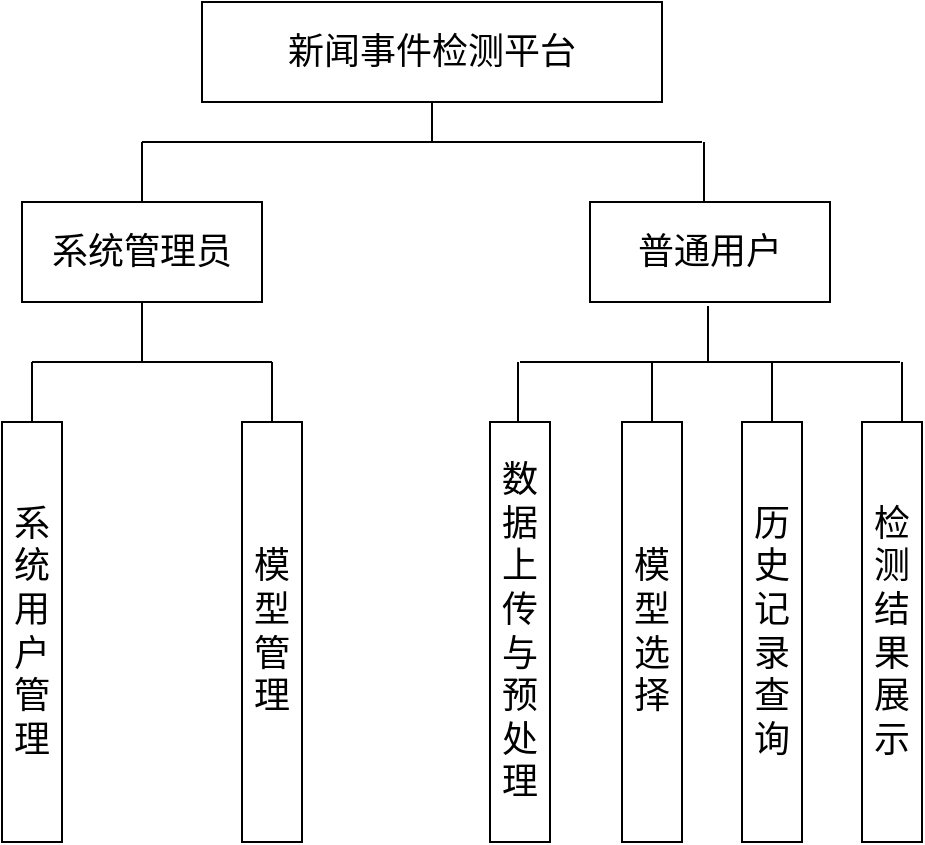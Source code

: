 <mxfile version="15.3.3" type="github">
  <diagram id="tpYhC50Rs1t27i374KJp" name="Page-1">
    <mxGraphModel dx="782" dy="706" grid="1" gridSize="10" guides="1" tooltips="1" connect="1" arrows="1" fold="1" page="1" pageScale="1" pageWidth="827" pageHeight="1169" math="0" shadow="0">
      <root>
        <mxCell id="0" />
        <mxCell id="1" parent="0" />
        <mxCell id="NJQO8ducK9PdJGZxYN6i-1" value="&lt;font style=&quot;font-size: 18px&quot;&gt;新闻事件检测平台&lt;/font&gt;" style="rounded=0;whiteSpace=wrap;html=1;align=center;" parent="1" vertex="1">
          <mxGeometry x="240" y="110" width="230" height="50" as="geometry" />
        </mxCell>
        <mxCell id="NJQO8ducK9PdJGZxYN6i-2" value="&lt;font style=&quot;font-size: 18px&quot;&gt;系统管理员&lt;/font&gt;" style="rounded=0;whiteSpace=wrap;html=1;" parent="1" vertex="1">
          <mxGeometry x="150" y="210" width="120" height="50" as="geometry" />
        </mxCell>
        <mxCell id="NJQO8ducK9PdJGZxYN6i-3" value="&lt;font style=&quot;font-size: 18px&quot;&gt;普通用户&lt;/font&gt;" style="rounded=0;whiteSpace=wrap;html=1;" parent="1" vertex="1">
          <mxGeometry x="434" y="210" width="120" height="50" as="geometry" />
        </mxCell>
        <mxCell id="NJQO8ducK9PdJGZxYN6i-14" value="&lt;font style=&quot;font-size: 18px&quot;&gt;数据上传与预处理&lt;/font&gt;" style="rounded=0;whiteSpace=wrap;html=1;" parent="1" vertex="1">
          <mxGeometry x="384" y="320" width="30" height="210" as="geometry" />
        </mxCell>
        <mxCell id="NJQO8ducK9PdJGZxYN6i-16" value="&lt;font style=&quot;font-size: 18px&quot;&gt;模型选择&lt;/font&gt;" style="rounded=0;whiteSpace=wrap;html=1;" parent="1" vertex="1">
          <mxGeometry x="450" y="320" width="30" height="210" as="geometry" />
        </mxCell>
        <mxCell id="NJQO8ducK9PdJGZxYN6i-17" value="&lt;font style=&quot;font-size: 18px&quot;&gt;历史记录查询&lt;/font&gt;" style="rounded=0;whiteSpace=wrap;html=1;" parent="1" vertex="1">
          <mxGeometry x="510" y="320" width="30" height="210" as="geometry" />
        </mxCell>
        <mxCell id="NJQO8ducK9PdJGZxYN6i-18" value="&lt;font style=&quot;font-size: 18px&quot;&gt;检测结果展示&lt;/font&gt;" style="rounded=0;whiteSpace=wrap;html=1;" parent="1" vertex="1">
          <mxGeometry x="570" y="320" width="30" height="210" as="geometry" />
        </mxCell>
        <mxCell id="NJQO8ducK9PdJGZxYN6i-19" value="&lt;span style=&quot;font-size: 18px&quot;&gt;系统用户管理&lt;/span&gt;" style="rounded=0;whiteSpace=wrap;html=1;" parent="1" vertex="1">
          <mxGeometry x="140" y="320" width="30" height="210" as="geometry" />
        </mxCell>
        <mxCell id="NJQO8ducK9PdJGZxYN6i-20" value="&lt;span style=&quot;font-size: 18px&quot;&gt;模型管理&lt;/span&gt;" style="rounded=0;whiteSpace=wrap;html=1;" parent="1" vertex="1">
          <mxGeometry x="260" y="320" width="30" height="210" as="geometry" />
        </mxCell>
        <mxCell id="Gq1Qds98h3wEvKYWelPa-1" value="" style="endArrow=none;html=1;startSize=14;endSize=14;sourcePerimeterSpacing=8;targetPerimeterSpacing=8;" edge="1" parent="1">
          <mxGeometry width="50" height="50" relative="1" as="geometry">
            <mxPoint x="210" y="180" as="sourcePoint" />
            <mxPoint x="490" y="180" as="targetPoint" />
          </mxGeometry>
        </mxCell>
        <mxCell id="Gq1Qds98h3wEvKYWelPa-2" value="" style="endArrow=none;html=1;startSize=14;endSize=14;sourcePerimeterSpacing=8;targetPerimeterSpacing=8;exitX=0.5;exitY=0;exitDx=0;exitDy=0;" edge="1" parent="1" source="NJQO8ducK9PdJGZxYN6i-2">
          <mxGeometry width="50" height="50" relative="1" as="geometry">
            <mxPoint x="380" y="410" as="sourcePoint" />
            <mxPoint x="210" y="180" as="targetPoint" />
          </mxGeometry>
        </mxCell>
        <mxCell id="Gq1Qds98h3wEvKYWelPa-3" value="" style="endArrow=none;html=1;startSize=14;endSize=14;sourcePerimeterSpacing=8;targetPerimeterSpacing=8;exitX=0.5;exitY=0;exitDx=0;exitDy=0;" edge="1" parent="1">
          <mxGeometry width="50" height="50" relative="1" as="geometry">
            <mxPoint x="491" y="210" as="sourcePoint" />
            <mxPoint x="491" y="180" as="targetPoint" />
          </mxGeometry>
        </mxCell>
        <mxCell id="Gq1Qds98h3wEvKYWelPa-4" value="" style="endArrow=none;html=1;startSize=14;endSize=14;sourcePerimeterSpacing=8;targetPerimeterSpacing=8;entryX=0.5;entryY=1;entryDx=0;entryDy=0;" edge="1" parent="1" target="NJQO8ducK9PdJGZxYN6i-1">
          <mxGeometry width="50" height="50" relative="1" as="geometry">
            <mxPoint x="355" y="180" as="sourcePoint" />
            <mxPoint x="430" y="360" as="targetPoint" />
          </mxGeometry>
        </mxCell>
        <mxCell id="Gq1Qds98h3wEvKYWelPa-5" value="" style="endArrow=none;html=1;startSize=14;endSize=14;sourcePerimeterSpacing=8;targetPerimeterSpacing=8;" edge="1" parent="1">
          <mxGeometry width="50" height="50" relative="1" as="geometry">
            <mxPoint x="155" y="290" as="sourcePoint" />
            <mxPoint x="275" y="290" as="targetPoint" />
          </mxGeometry>
        </mxCell>
        <mxCell id="Gq1Qds98h3wEvKYWelPa-7" value="" style="endArrow=none;html=1;startSize=14;endSize=14;sourcePerimeterSpacing=8;targetPerimeterSpacing=8;exitX=0.5;exitY=0;exitDx=0;exitDy=0;" edge="1" parent="1" source="NJQO8ducK9PdJGZxYN6i-20">
          <mxGeometry width="50" height="50" relative="1" as="geometry">
            <mxPoint x="380" y="410" as="sourcePoint" />
            <mxPoint x="275" y="290" as="targetPoint" />
          </mxGeometry>
        </mxCell>
        <mxCell id="Gq1Qds98h3wEvKYWelPa-8" value="" style="endArrow=none;html=1;startSize=14;endSize=14;sourcePerimeterSpacing=8;targetPerimeterSpacing=8;exitX=0.5;exitY=0;exitDx=0;exitDy=0;" edge="1" parent="1" source="NJQO8ducK9PdJGZxYN6i-19">
          <mxGeometry width="50" height="50" relative="1" as="geometry">
            <mxPoint x="380" y="410" as="sourcePoint" />
            <mxPoint x="155" y="290" as="targetPoint" />
          </mxGeometry>
        </mxCell>
        <mxCell id="Gq1Qds98h3wEvKYWelPa-9" value="" style="endArrow=none;html=1;startSize=14;endSize=14;sourcePerimeterSpacing=8;targetPerimeterSpacing=8;entryX=0.5;entryY=1;entryDx=0;entryDy=0;" edge="1" parent="1" target="NJQO8ducK9PdJGZxYN6i-2">
          <mxGeometry width="50" height="50" relative="1" as="geometry">
            <mxPoint x="210" y="290" as="sourcePoint" />
            <mxPoint x="430" y="360" as="targetPoint" />
          </mxGeometry>
        </mxCell>
        <mxCell id="Gq1Qds98h3wEvKYWelPa-10" value="" style="endArrow=none;html=1;startSize=14;endSize=14;sourcePerimeterSpacing=8;targetPerimeterSpacing=8;" edge="1" parent="1">
          <mxGeometry width="50" height="50" relative="1" as="geometry">
            <mxPoint x="399" y="290" as="sourcePoint" />
            <mxPoint x="589" y="290" as="targetPoint" />
            <Array as="points">
              <mxPoint x="489" y="290" />
            </Array>
          </mxGeometry>
        </mxCell>
        <mxCell id="Gq1Qds98h3wEvKYWelPa-11" value="" style="endArrow=none;html=1;startSize=14;endSize=14;sourcePerimeterSpacing=8;targetPerimeterSpacing=8;entryX=0.5;entryY=1;entryDx=0;entryDy=0;" edge="1" parent="1">
          <mxGeometry width="50" height="50" relative="1" as="geometry">
            <mxPoint x="493" y="290" as="sourcePoint" />
            <mxPoint x="493" y="262" as="targetPoint" />
          </mxGeometry>
        </mxCell>
        <mxCell id="Gq1Qds98h3wEvKYWelPa-12" value="" style="endArrow=none;html=1;startSize=14;endSize=14;sourcePerimeterSpacing=8;targetPerimeterSpacing=8;" edge="1" parent="1">
          <mxGeometry width="50" height="50" relative="1" as="geometry">
            <mxPoint x="398" y="320" as="sourcePoint" />
            <mxPoint x="398" y="290" as="targetPoint" />
          </mxGeometry>
        </mxCell>
        <mxCell id="Gq1Qds98h3wEvKYWelPa-13" value="" style="endArrow=none;html=1;startSize=14;endSize=14;sourcePerimeterSpacing=8;targetPerimeterSpacing=8;exitX=0.5;exitY=0;exitDx=0;exitDy=0;" edge="1" parent="1" source="NJQO8ducK9PdJGZxYN6i-16">
          <mxGeometry width="50" height="50" relative="1" as="geometry">
            <mxPoint x="380" y="310" as="sourcePoint" />
            <mxPoint x="465" y="290" as="targetPoint" />
          </mxGeometry>
        </mxCell>
        <mxCell id="Gq1Qds98h3wEvKYWelPa-14" value="" style="endArrow=none;html=1;startSize=14;endSize=14;sourcePerimeterSpacing=8;targetPerimeterSpacing=8;exitX=0.5;exitY=0;exitDx=0;exitDy=0;" edge="1" parent="1" source="NJQO8ducK9PdJGZxYN6i-17">
          <mxGeometry width="50" height="50" relative="1" as="geometry">
            <mxPoint x="380" y="310" as="sourcePoint" />
            <mxPoint x="525" y="290" as="targetPoint" />
          </mxGeometry>
        </mxCell>
        <mxCell id="Gq1Qds98h3wEvKYWelPa-15" value="" style="endArrow=none;html=1;startSize=14;endSize=14;sourcePerimeterSpacing=8;targetPerimeterSpacing=8;" edge="1" parent="1">
          <mxGeometry width="50" height="50" relative="1" as="geometry">
            <mxPoint x="590" y="320" as="sourcePoint" />
            <mxPoint x="590" y="290" as="targetPoint" />
          </mxGeometry>
        </mxCell>
      </root>
    </mxGraphModel>
  </diagram>
</mxfile>
